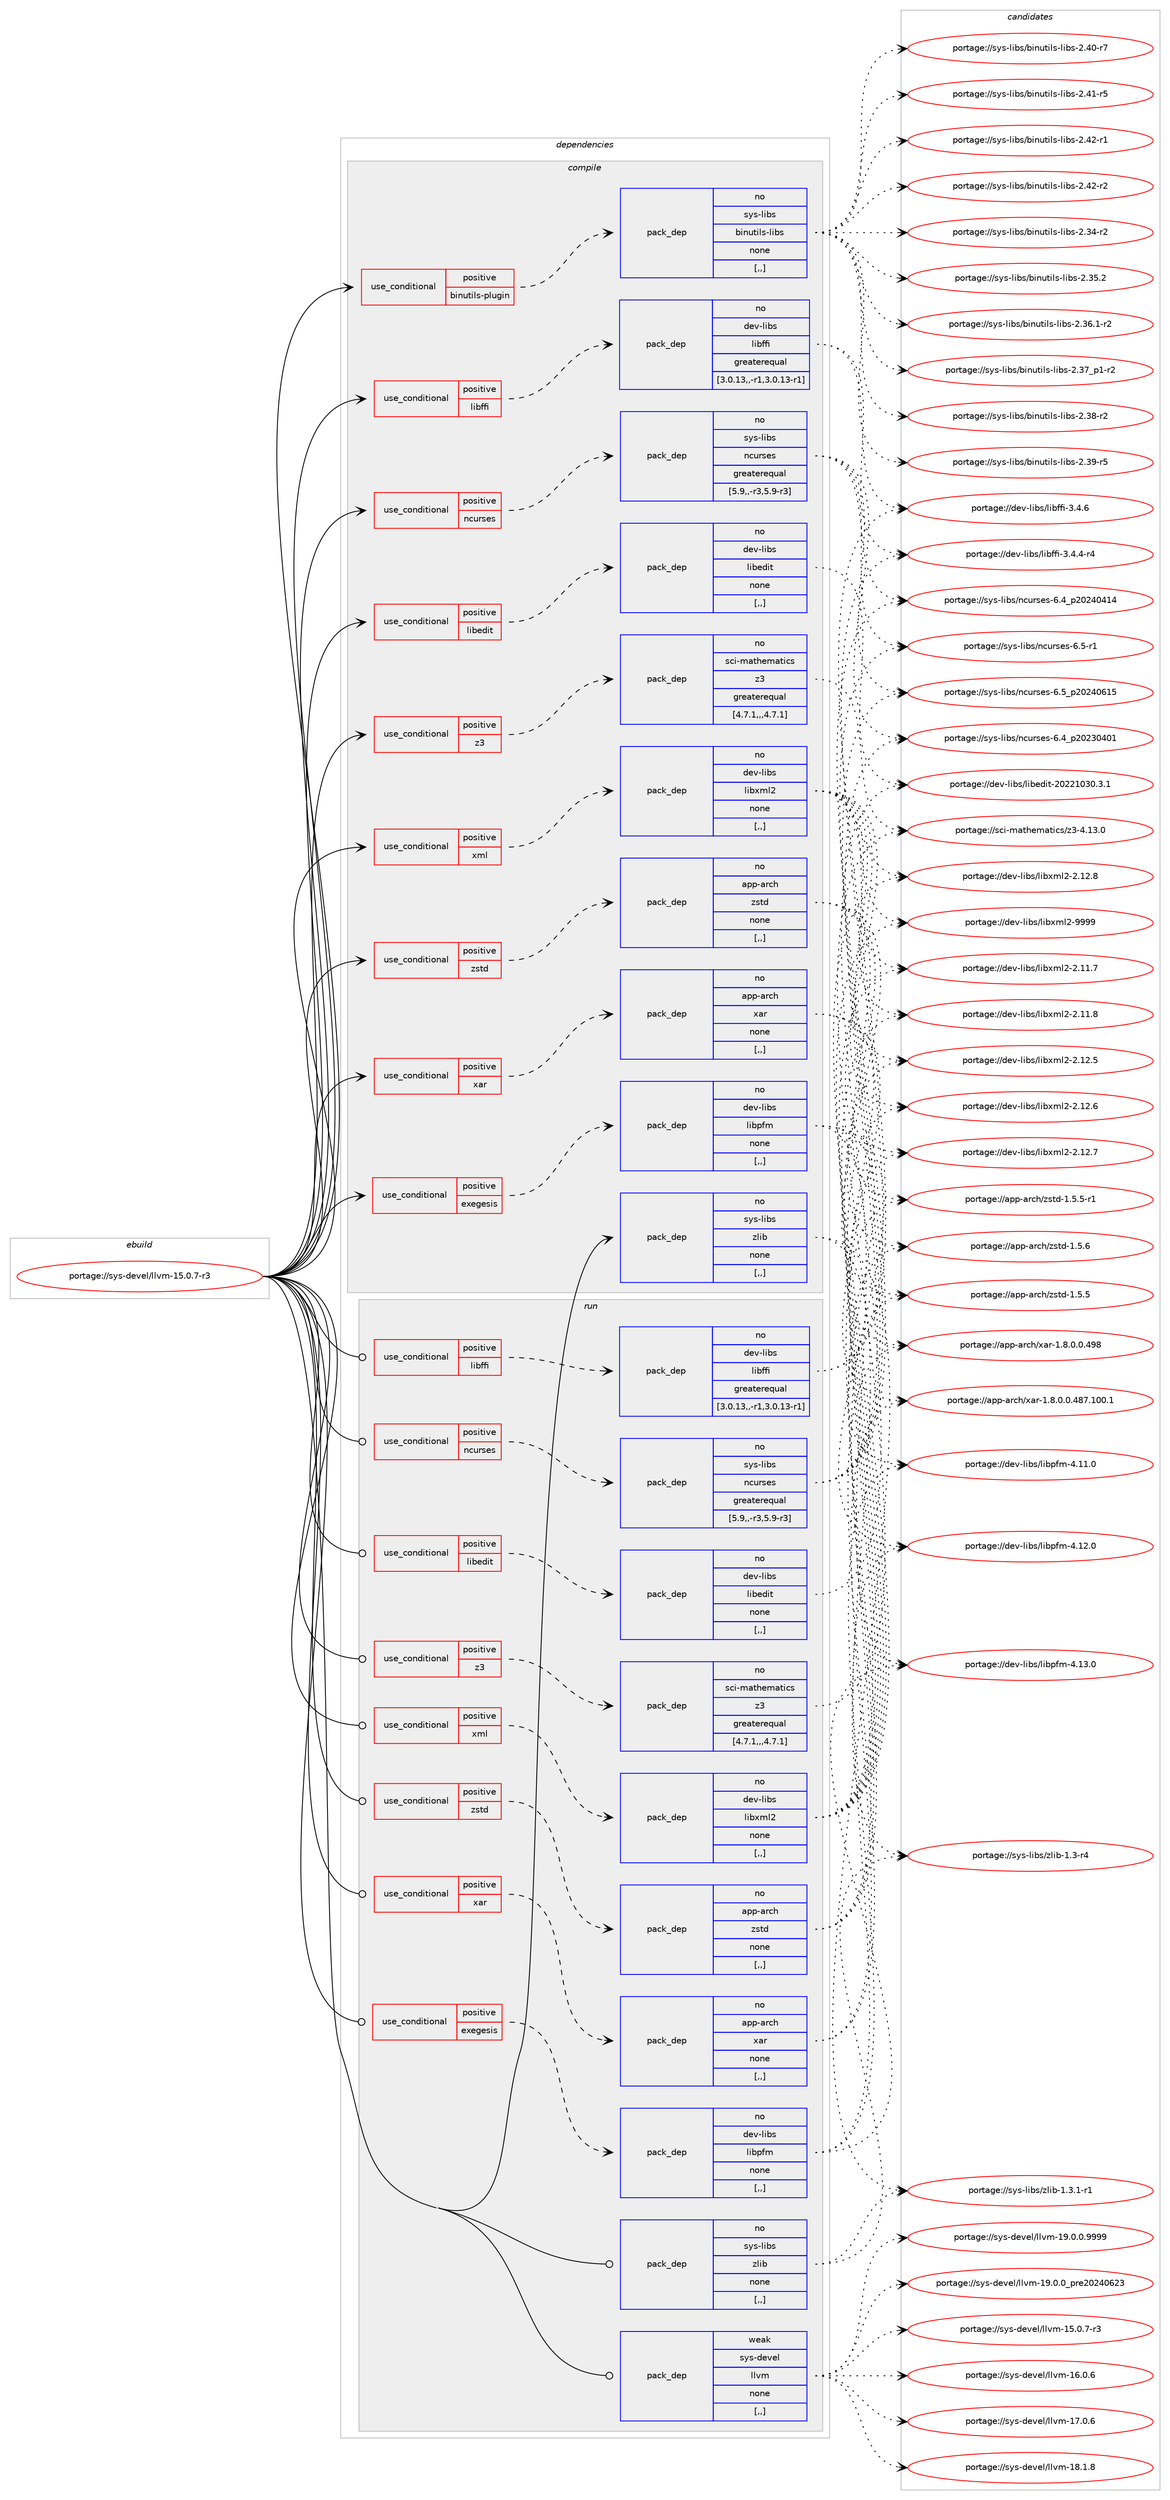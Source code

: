 digraph prolog {

# *************
# Graph options
# *************

newrank=true;
concentrate=true;
compound=true;
graph [rankdir=LR,fontname=Helvetica,fontsize=10,ranksep=1.5];#, ranksep=2.5, nodesep=0.2];
edge  [arrowhead=vee];
node  [fontname=Helvetica,fontsize=10];

# **********
# The ebuild
# **********

subgraph cluster_leftcol {
color=gray;
rank=same;
label=<<i>ebuild</i>>;
id [label="portage://sys-devel/llvm-15.0.7-r3", color=red, width=4, href="../sys-devel/llvm-15.0.7-r3.svg"];
}

# ****************
# The dependencies
# ****************

subgraph cluster_midcol {
color=gray;
label=<<i>dependencies</i>>;
subgraph cluster_compile {
fillcolor="#eeeeee";
style=filled;
label=<<i>compile</i>>;
subgraph cond112873 {
dependency424587 [label=<<TABLE BORDER="0" CELLBORDER="1" CELLSPACING="0" CELLPADDING="4"><TR><TD ROWSPAN="3" CELLPADDING="10">use_conditional</TD></TR><TR><TD>positive</TD></TR><TR><TD>binutils-plugin</TD></TR></TABLE>>, shape=none, color=red];
subgraph pack308837 {
dependency424588 [label=<<TABLE BORDER="0" CELLBORDER="1" CELLSPACING="0" CELLPADDING="4" WIDTH="220"><TR><TD ROWSPAN="6" CELLPADDING="30">pack_dep</TD></TR><TR><TD WIDTH="110">no</TD></TR><TR><TD>sys-libs</TD></TR><TR><TD>binutils-libs</TD></TR><TR><TD>none</TD></TR><TR><TD>[,,]</TD></TR></TABLE>>, shape=none, color=blue];
}
dependency424587:e -> dependency424588:w [weight=20,style="dashed",arrowhead="vee"];
}
id:e -> dependency424587:w [weight=20,style="solid",arrowhead="vee"];
subgraph cond112874 {
dependency424589 [label=<<TABLE BORDER="0" CELLBORDER="1" CELLSPACING="0" CELLPADDING="4"><TR><TD ROWSPAN="3" CELLPADDING="10">use_conditional</TD></TR><TR><TD>positive</TD></TR><TR><TD>exegesis</TD></TR></TABLE>>, shape=none, color=red];
subgraph pack308838 {
dependency424590 [label=<<TABLE BORDER="0" CELLBORDER="1" CELLSPACING="0" CELLPADDING="4" WIDTH="220"><TR><TD ROWSPAN="6" CELLPADDING="30">pack_dep</TD></TR><TR><TD WIDTH="110">no</TD></TR><TR><TD>dev-libs</TD></TR><TR><TD>libpfm</TD></TR><TR><TD>none</TD></TR><TR><TD>[,,]</TD></TR></TABLE>>, shape=none, color=blue];
}
dependency424589:e -> dependency424590:w [weight=20,style="dashed",arrowhead="vee"];
}
id:e -> dependency424589:w [weight=20,style="solid",arrowhead="vee"];
subgraph cond112875 {
dependency424591 [label=<<TABLE BORDER="0" CELLBORDER="1" CELLSPACING="0" CELLPADDING="4"><TR><TD ROWSPAN="3" CELLPADDING="10">use_conditional</TD></TR><TR><TD>positive</TD></TR><TR><TD>libedit</TD></TR></TABLE>>, shape=none, color=red];
subgraph pack308839 {
dependency424592 [label=<<TABLE BORDER="0" CELLBORDER="1" CELLSPACING="0" CELLPADDING="4" WIDTH="220"><TR><TD ROWSPAN="6" CELLPADDING="30">pack_dep</TD></TR><TR><TD WIDTH="110">no</TD></TR><TR><TD>dev-libs</TD></TR><TR><TD>libedit</TD></TR><TR><TD>none</TD></TR><TR><TD>[,,]</TD></TR></TABLE>>, shape=none, color=blue];
}
dependency424591:e -> dependency424592:w [weight=20,style="dashed",arrowhead="vee"];
}
id:e -> dependency424591:w [weight=20,style="solid",arrowhead="vee"];
subgraph cond112876 {
dependency424593 [label=<<TABLE BORDER="0" CELLBORDER="1" CELLSPACING="0" CELLPADDING="4"><TR><TD ROWSPAN="3" CELLPADDING="10">use_conditional</TD></TR><TR><TD>positive</TD></TR><TR><TD>libffi</TD></TR></TABLE>>, shape=none, color=red];
subgraph pack308840 {
dependency424594 [label=<<TABLE BORDER="0" CELLBORDER="1" CELLSPACING="0" CELLPADDING="4" WIDTH="220"><TR><TD ROWSPAN="6" CELLPADDING="30">pack_dep</TD></TR><TR><TD WIDTH="110">no</TD></TR><TR><TD>dev-libs</TD></TR><TR><TD>libffi</TD></TR><TR><TD>greaterequal</TD></TR><TR><TD>[3.0.13,,-r1,3.0.13-r1]</TD></TR></TABLE>>, shape=none, color=blue];
}
dependency424593:e -> dependency424594:w [weight=20,style="dashed",arrowhead="vee"];
}
id:e -> dependency424593:w [weight=20,style="solid",arrowhead="vee"];
subgraph cond112877 {
dependency424595 [label=<<TABLE BORDER="0" CELLBORDER="1" CELLSPACING="0" CELLPADDING="4"><TR><TD ROWSPAN="3" CELLPADDING="10">use_conditional</TD></TR><TR><TD>positive</TD></TR><TR><TD>ncurses</TD></TR></TABLE>>, shape=none, color=red];
subgraph pack308841 {
dependency424596 [label=<<TABLE BORDER="0" CELLBORDER="1" CELLSPACING="0" CELLPADDING="4" WIDTH="220"><TR><TD ROWSPAN="6" CELLPADDING="30">pack_dep</TD></TR><TR><TD WIDTH="110">no</TD></TR><TR><TD>sys-libs</TD></TR><TR><TD>ncurses</TD></TR><TR><TD>greaterequal</TD></TR><TR><TD>[5.9,,-r3,5.9-r3]</TD></TR></TABLE>>, shape=none, color=blue];
}
dependency424595:e -> dependency424596:w [weight=20,style="dashed",arrowhead="vee"];
}
id:e -> dependency424595:w [weight=20,style="solid",arrowhead="vee"];
subgraph cond112878 {
dependency424597 [label=<<TABLE BORDER="0" CELLBORDER="1" CELLSPACING="0" CELLPADDING="4"><TR><TD ROWSPAN="3" CELLPADDING="10">use_conditional</TD></TR><TR><TD>positive</TD></TR><TR><TD>xar</TD></TR></TABLE>>, shape=none, color=red];
subgraph pack308842 {
dependency424598 [label=<<TABLE BORDER="0" CELLBORDER="1" CELLSPACING="0" CELLPADDING="4" WIDTH="220"><TR><TD ROWSPAN="6" CELLPADDING="30">pack_dep</TD></TR><TR><TD WIDTH="110">no</TD></TR><TR><TD>app-arch</TD></TR><TR><TD>xar</TD></TR><TR><TD>none</TD></TR><TR><TD>[,,]</TD></TR></TABLE>>, shape=none, color=blue];
}
dependency424597:e -> dependency424598:w [weight=20,style="dashed",arrowhead="vee"];
}
id:e -> dependency424597:w [weight=20,style="solid",arrowhead="vee"];
subgraph cond112879 {
dependency424599 [label=<<TABLE BORDER="0" CELLBORDER="1" CELLSPACING="0" CELLPADDING="4"><TR><TD ROWSPAN="3" CELLPADDING="10">use_conditional</TD></TR><TR><TD>positive</TD></TR><TR><TD>xml</TD></TR></TABLE>>, shape=none, color=red];
subgraph pack308843 {
dependency424600 [label=<<TABLE BORDER="0" CELLBORDER="1" CELLSPACING="0" CELLPADDING="4" WIDTH="220"><TR><TD ROWSPAN="6" CELLPADDING="30">pack_dep</TD></TR><TR><TD WIDTH="110">no</TD></TR><TR><TD>dev-libs</TD></TR><TR><TD>libxml2</TD></TR><TR><TD>none</TD></TR><TR><TD>[,,]</TD></TR></TABLE>>, shape=none, color=blue];
}
dependency424599:e -> dependency424600:w [weight=20,style="dashed",arrowhead="vee"];
}
id:e -> dependency424599:w [weight=20,style="solid",arrowhead="vee"];
subgraph cond112880 {
dependency424601 [label=<<TABLE BORDER="0" CELLBORDER="1" CELLSPACING="0" CELLPADDING="4"><TR><TD ROWSPAN="3" CELLPADDING="10">use_conditional</TD></TR><TR><TD>positive</TD></TR><TR><TD>z3</TD></TR></TABLE>>, shape=none, color=red];
subgraph pack308844 {
dependency424602 [label=<<TABLE BORDER="0" CELLBORDER="1" CELLSPACING="0" CELLPADDING="4" WIDTH="220"><TR><TD ROWSPAN="6" CELLPADDING="30">pack_dep</TD></TR><TR><TD WIDTH="110">no</TD></TR><TR><TD>sci-mathematics</TD></TR><TR><TD>z3</TD></TR><TR><TD>greaterequal</TD></TR><TR><TD>[4.7.1,,,4.7.1]</TD></TR></TABLE>>, shape=none, color=blue];
}
dependency424601:e -> dependency424602:w [weight=20,style="dashed",arrowhead="vee"];
}
id:e -> dependency424601:w [weight=20,style="solid",arrowhead="vee"];
subgraph cond112881 {
dependency424603 [label=<<TABLE BORDER="0" CELLBORDER="1" CELLSPACING="0" CELLPADDING="4"><TR><TD ROWSPAN="3" CELLPADDING="10">use_conditional</TD></TR><TR><TD>positive</TD></TR><TR><TD>zstd</TD></TR></TABLE>>, shape=none, color=red];
subgraph pack308845 {
dependency424604 [label=<<TABLE BORDER="0" CELLBORDER="1" CELLSPACING="0" CELLPADDING="4" WIDTH="220"><TR><TD ROWSPAN="6" CELLPADDING="30">pack_dep</TD></TR><TR><TD WIDTH="110">no</TD></TR><TR><TD>app-arch</TD></TR><TR><TD>zstd</TD></TR><TR><TD>none</TD></TR><TR><TD>[,,]</TD></TR></TABLE>>, shape=none, color=blue];
}
dependency424603:e -> dependency424604:w [weight=20,style="dashed",arrowhead="vee"];
}
id:e -> dependency424603:w [weight=20,style="solid",arrowhead="vee"];
subgraph pack308846 {
dependency424605 [label=<<TABLE BORDER="0" CELLBORDER="1" CELLSPACING="0" CELLPADDING="4" WIDTH="220"><TR><TD ROWSPAN="6" CELLPADDING="30">pack_dep</TD></TR><TR><TD WIDTH="110">no</TD></TR><TR><TD>sys-libs</TD></TR><TR><TD>zlib</TD></TR><TR><TD>none</TD></TR><TR><TD>[,,]</TD></TR></TABLE>>, shape=none, color=blue];
}
id:e -> dependency424605:w [weight=20,style="solid",arrowhead="vee"];
}
subgraph cluster_compileandrun {
fillcolor="#eeeeee";
style=filled;
label=<<i>compile and run</i>>;
}
subgraph cluster_run {
fillcolor="#eeeeee";
style=filled;
label=<<i>run</i>>;
subgraph cond112882 {
dependency424606 [label=<<TABLE BORDER="0" CELLBORDER="1" CELLSPACING="0" CELLPADDING="4"><TR><TD ROWSPAN="3" CELLPADDING="10">use_conditional</TD></TR><TR><TD>positive</TD></TR><TR><TD>exegesis</TD></TR></TABLE>>, shape=none, color=red];
subgraph pack308847 {
dependency424607 [label=<<TABLE BORDER="0" CELLBORDER="1" CELLSPACING="0" CELLPADDING="4" WIDTH="220"><TR><TD ROWSPAN="6" CELLPADDING="30">pack_dep</TD></TR><TR><TD WIDTH="110">no</TD></TR><TR><TD>dev-libs</TD></TR><TR><TD>libpfm</TD></TR><TR><TD>none</TD></TR><TR><TD>[,,]</TD></TR></TABLE>>, shape=none, color=blue];
}
dependency424606:e -> dependency424607:w [weight=20,style="dashed",arrowhead="vee"];
}
id:e -> dependency424606:w [weight=20,style="solid",arrowhead="odot"];
subgraph cond112883 {
dependency424608 [label=<<TABLE BORDER="0" CELLBORDER="1" CELLSPACING="0" CELLPADDING="4"><TR><TD ROWSPAN="3" CELLPADDING="10">use_conditional</TD></TR><TR><TD>positive</TD></TR><TR><TD>libedit</TD></TR></TABLE>>, shape=none, color=red];
subgraph pack308848 {
dependency424609 [label=<<TABLE BORDER="0" CELLBORDER="1" CELLSPACING="0" CELLPADDING="4" WIDTH="220"><TR><TD ROWSPAN="6" CELLPADDING="30">pack_dep</TD></TR><TR><TD WIDTH="110">no</TD></TR><TR><TD>dev-libs</TD></TR><TR><TD>libedit</TD></TR><TR><TD>none</TD></TR><TR><TD>[,,]</TD></TR></TABLE>>, shape=none, color=blue];
}
dependency424608:e -> dependency424609:w [weight=20,style="dashed",arrowhead="vee"];
}
id:e -> dependency424608:w [weight=20,style="solid",arrowhead="odot"];
subgraph cond112884 {
dependency424610 [label=<<TABLE BORDER="0" CELLBORDER="1" CELLSPACING="0" CELLPADDING="4"><TR><TD ROWSPAN="3" CELLPADDING="10">use_conditional</TD></TR><TR><TD>positive</TD></TR><TR><TD>libffi</TD></TR></TABLE>>, shape=none, color=red];
subgraph pack308849 {
dependency424611 [label=<<TABLE BORDER="0" CELLBORDER="1" CELLSPACING="0" CELLPADDING="4" WIDTH="220"><TR><TD ROWSPAN="6" CELLPADDING="30">pack_dep</TD></TR><TR><TD WIDTH="110">no</TD></TR><TR><TD>dev-libs</TD></TR><TR><TD>libffi</TD></TR><TR><TD>greaterequal</TD></TR><TR><TD>[3.0.13,,-r1,3.0.13-r1]</TD></TR></TABLE>>, shape=none, color=blue];
}
dependency424610:e -> dependency424611:w [weight=20,style="dashed",arrowhead="vee"];
}
id:e -> dependency424610:w [weight=20,style="solid",arrowhead="odot"];
subgraph cond112885 {
dependency424612 [label=<<TABLE BORDER="0" CELLBORDER="1" CELLSPACING="0" CELLPADDING="4"><TR><TD ROWSPAN="3" CELLPADDING="10">use_conditional</TD></TR><TR><TD>positive</TD></TR><TR><TD>ncurses</TD></TR></TABLE>>, shape=none, color=red];
subgraph pack308850 {
dependency424613 [label=<<TABLE BORDER="0" CELLBORDER="1" CELLSPACING="0" CELLPADDING="4" WIDTH="220"><TR><TD ROWSPAN="6" CELLPADDING="30">pack_dep</TD></TR><TR><TD WIDTH="110">no</TD></TR><TR><TD>sys-libs</TD></TR><TR><TD>ncurses</TD></TR><TR><TD>greaterequal</TD></TR><TR><TD>[5.9,,-r3,5.9-r3]</TD></TR></TABLE>>, shape=none, color=blue];
}
dependency424612:e -> dependency424613:w [weight=20,style="dashed",arrowhead="vee"];
}
id:e -> dependency424612:w [weight=20,style="solid",arrowhead="odot"];
subgraph cond112886 {
dependency424614 [label=<<TABLE BORDER="0" CELLBORDER="1" CELLSPACING="0" CELLPADDING="4"><TR><TD ROWSPAN="3" CELLPADDING="10">use_conditional</TD></TR><TR><TD>positive</TD></TR><TR><TD>xar</TD></TR></TABLE>>, shape=none, color=red];
subgraph pack308851 {
dependency424615 [label=<<TABLE BORDER="0" CELLBORDER="1" CELLSPACING="0" CELLPADDING="4" WIDTH="220"><TR><TD ROWSPAN="6" CELLPADDING="30">pack_dep</TD></TR><TR><TD WIDTH="110">no</TD></TR><TR><TD>app-arch</TD></TR><TR><TD>xar</TD></TR><TR><TD>none</TD></TR><TR><TD>[,,]</TD></TR></TABLE>>, shape=none, color=blue];
}
dependency424614:e -> dependency424615:w [weight=20,style="dashed",arrowhead="vee"];
}
id:e -> dependency424614:w [weight=20,style="solid",arrowhead="odot"];
subgraph cond112887 {
dependency424616 [label=<<TABLE BORDER="0" CELLBORDER="1" CELLSPACING="0" CELLPADDING="4"><TR><TD ROWSPAN="3" CELLPADDING="10">use_conditional</TD></TR><TR><TD>positive</TD></TR><TR><TD>xml</TD></TR></TABLE>>, shape=none, color=red];
subgraph pack308852 {
dependency424617 [label=<<TABLE BORDER="0" CELLBORDER="1" CELLSPACING="0" CELLPADDING="4" WIDTH="220"><TR><TD ROWSPAN="6" CELLPADDING="30">pack_dep</TD></TR><TR><TD WIDTH="110">no</TD></TR><TR><TD>dev-libs</TD></TR><TR><TD>libxml2</TD></TR><TR><TD>none</TD></TR><TR><TD>[,,]</TD></TR></TABLE>>, shape=none, color=blue];
}
dependency424616:e -> dependency424617:w [weight=20,style="dashed",arrowhead="vee"];
}
id:e -> dependency424616:w [weight=20,style="solid",arrowhead="odot"];
subgraph cond112888 {
dependency424618 [label=<<TABLE BORDER="0" CELLBORDER="1" CELLSPACING="0" CELLPADDING="4"><TR><TD ROWSPAN="3" CELLPADDING="10">use_conditional</TD></TR><TR><TD>positive</TD></TR><TR><TD>z3</TD></TR></TABLE>>, shape=none, color=red];
subgraph pack308853 {
dependency424619 [label=<<TABLE BORDER="0" CELLBORDER="1" CELLSPACING="0" CELLPADDING="4" WIDTH="220"><TR><TD ROWSPAN="6" CELLPADDING="30">pack_dep</TD></TR><TR><TD WIDTH="110">no</TD></TR><TR><TD>sci-mathematics</TD></TR><TR><TD>z3</TD></TR><TR><TD>greaterequal</TD></TR><TR><TD>[4.7.1,,,4.7.1]</TD></TR></TABLE>>, shape=none, color=blue];
}
dependency424618:e -> dependency424619:w [weight=20,style="dashed",arrowhead="vee"];
}
id:e -> dependency424618:w [weight=20,style="solid",arrowhead="odot"];
subgraph cond112889 {
dependency424620 [label=<<TABLE BORDER="0" CELLBORDER="1" CELLSPACING="0" CELLPADDING="4"><TR><TD ROWSPAN="3" CELLPADDING="10">use_conditional</TD></TR><TR><TD>positive</TD></TR><TR><TD>zstd</TD></TR></TABLE>>, shape=none, color=red];
subgraph pack308854 {
dependency424621 [label=<<TABLE BORDER="0" CELLBORDER="1" CELLSPACING="0" CELLPADDING="4" WIDTH="220"><TR><TD ROWSPAN="6" CELLPADDING="30">pack_dep</TD></TR><TR><TD WIDTH="110">no</TD></TR><TR><TD>app-arch</TD></TR><TR><TD>zstd</TD></TR><TR><TD>none</TD></TR><TR><TD>[,,]</TD></TR></TABLE>>, shape=none, color=blue];
}
dependency424620:e -> dependency424621:w [weight=20,style="dashed",arrowhead="vee"];
}
id:e -> dependency424620:w [weight=20,style="solid",arrowhead="odot"];
subgraph pack308855 {
dependency424622 [label=<<TABLE BORDER="0" CELLBORDER="1" CELLSPACING="0" CELLPADDING="4" WIDTH="220"><TR><TD ROWSPAN="6" CELLPADDING="30">pack_dep</TD></TR><TR><TD WIDTH="110">no</TD></TR><TR><TD>sys-libs</TD></TR><TR><TD>zlib</TD></TR><TR><TD>none</TD></TR><TR><TD>[,,]</TD></TR></TABLE>>, shape=none, color=blue];
}
id:e -> dependency424622:w [weight=20,style="solid",arrowhead="odot"];
subgraph pack308856 {
dependency424623 [label=<<TABLE BORDER="0" CELLBORDER="1" CELLSPACING="0" CELLPADDING="4" WIDTH="220"><TR><TD ROWSPAN="6" CELLPADDING="30">pack_dep</TD></TR><TR><TD WIDTH="110">weak</TD></TR><TR><TD>sys-devel</TD></TR><TR><TD>llvm</TD></TR><TR><TD>none</TD></TR><TR><TD>[,,]</TD></TR></TABLE>>, shape=none, color=blue];
}
id:e -> dependency424623:w [weight=20,style="solid",arrowhead="odot"];
}
}

# **************
# The candidates
# **************

subgraph cluster_choices {
rank=same;
color=gray;
label=<<i>candidates</i>>;

subgraph choice308837 {
color=black;
nodesep=1;
choice11512111545108105981154798105110117116105108115451081059811545504651524511450 [label="portage://sys-libs/binutils-libs-2.34-r2", color=red, width=4,href="../sys-libs/binutils-libs-2.34-r2.svg"];
choice11512111545108105981154798105110117116105108115451081059811545504651534650 [label="portage://sys-libs/binutils-libs-2.35.2", color=red, width=4,href="../sys-libs/binutils-libs-2.35.2.svg"];
choice115121115451081059811547981051101171161051081154510810598115455046515446494511450 [label="portage://sys-libs/binutils-libs-2.36.1-r2", color=red, width=4,href="../sys-libs/binutils-libs-2.36.1-r2.svg"];
choice115121115451081059811547981051101171161051081154510810598115455046515595112494511450 [label="portage://sys-libs/binutils-libs-2.37_p1-r2", color=red, width=4,href="../sys-libs/binutils-libs-2.37_p1-r2.svg"];
choice11512111545108105981154798105110117116105108115451081059811545504651564511450 [label="portage://sys-libs/binutils-libs-2.38-r2", color=red, width=4,href="../sys-libs/binutils-libs-2.38-r2.svg"];
choice11512111545108105981154798105110117116105108115451081059811545504651574511453 [label="portage://sys-libs/binutils-libs-2.39-r5", color=red, width=4,href="../sys-libs/binutils-libs-2.39-r5.svg"];
choice11512111545108105981154798105110117116105108115451081059811545504652484511455 [label="portage://sys-libs/binutils-libs-2.40-r7", color=red, width=4,href="../sys-libs/binutils-libs-2.40-r7.svg"];
choice11512111545108105981154798105110117116105108115451081059811545504652494511453 [label="portage://sys-libs/binutils-libs-2.41-r5", color=red, width=4,href="../sys-libs/binutils-libs-2.41-r5.svg"];
choice11512111545108105981154798105110117116105108115451081059811545504652504511449 [label="portage://sys-libs/binutils-libs-2.42-r1", color=red, width=4,href="../sys-libs/binutils-libs-2.42-r1.svg"];
choice11512111545108105981154798105110117116105108115451081059811545504652504511450 [label="portage://sys-libs/binutils-libs-2.42-r2", color=red, width=4,href="../sys-libs/binutils-libs-2.42-r2.svg"];
dependency424588:e -> choice11512111545108105981154798105110117116105108115451081059811545504651524511450:w [style=dotted,weight="100"];
dependency424588:e -> choice11512111545108105981154798105110117116105108115451081059811545504651534650:w [style=dotted,weight="100"];
dependency424588:e -> choice115121115451081059811547981051101171161051081154510810598115455046515446494511450:w [style=dotted,weight="100"];
dependency424588:e -> choice115121115451081059811547981051101171161051081154510810598115455046515595112494511450:w [style=dotted,weight="100"];
dependency424588:e -> choice11512111545108105981154798105110117116105108115451081059811545504651564511450:w [style=dotted,weight="100"];
dependency424588:e -> choice11512111545108105981154798105110117116105108115451081059811545504651574511453:w [style=dotted,weight="100"];
dependency424588:e -> choice11512111545108105981154798105110117116105108115451081059811545504652484511455:w [style=dotted,weight="100"];
dependency424588:e -> choice11512111545108105981154798105110117116105108115451081059811545504652494511453:w [style=dotted,weight="100"];
dependency424588:e -> choice11512111545108105981154798105110117116105108115451081059811545504652504511449:w [style=dotted,weight="100"];
dependency424588:e -> choice11512111545108105981154798105110117116105108115451081059811545504652504511450:w [style=dotted,weight="100"];
}
subgraph choice308838 {
color=black;
nodesep=1;
choice1001011184510810598115471081059811210210945524649494648 [label="portage://dev-libs/libpfm-4.11.0", color=red, width=4,href="../dev-libs/libpfm-4.11.0.svg"];
choice1001011184510810598115471081059811210210945524649504648 [label="portage://dev-libs/libpfm-4.12.0", color=red, width=4,href="../dev-libs/libpfm-4.12.0.svg"];
choice1001011184510810598115471081059811210210945524649514648 [label="portage://dev-libs/libpfm-4.13.0", color=red, width=4,href="../dev-libs/libpfm-4.13.0.svg"];
dependency424590:e -> choice1001011184510810598115471081059811210210945524649494648:w [style=dotted,weight="100"];
dependency424590:e -> choice1001011184510810598115471081059811210210945524649504648:w [style=dotted,weight="100"];
dependency424590:e -> choice1001011184510810598115471081059811210210945524649514648:w [style=dotted,weight="100"];
}
subgraph choice308839 {
color=black;
nodesep=1;
choice1001011184510810598115471081059810110010511645504850504948514846514649 [label="portage://dev-libs/libedit-20221030.3.1", color=red, width=4,href="../dev-libs/libedit-20221030.3.1.svg"];
dependency424592:e -> choice1001011184510810598115471081059810110010511645504850504948514846514649:w [style=dotted,weight="100"];
}
subgraph choice308840 {
color=black;
nodesep=1;
choice100101118451081059811547108105981021021054551465246524511452 [label="portage://dev-libs/libffi-3.4.4-r4", color=red, width=4,href="../dev-libs/libffi-3.4.4-r4.svg"];
choice10010111845108105981154710810598102102105455146524654 [label="portage://dev-libs/libffi-3.4.6", color=red, width=4,href="../dev-libs/libffi-3.4.6.svg"];
dependency424594:e -> choice100101118451081059811547108105981021021054551465246524511452:w [style=dotted,weight="100"];
dependency424594:e -> choice10010111845108105981154710810598102102105455146524654:w [style=dotted,weight="100"];
}
subgraph choice308841 {
color=black;
nodesep=1;
choice1151211154510810598115471109911711411510111545544652951125048505148524849 [label="portage://sys-libs/ncurses-6.4_p20230401", color=red, width=4,href="../sys-libs/ncurses-6.4_p20230401.svg"];
choice1151211154510810598115471109911711411510111545544652951125048505248524952 [label="portage://sys-libs/ncurses-6.4_p20240414", color=red, width=4,href="../sys-libs/ncurses-6.4_p20240414.svg"];
choice11512111545108105981154711099117114115101115455446534511449 [label="portage://sys-libs/ncurses-6.5-r1", color=red, width=4,href="../sys-libs/ncurses-6.5-r1.svg"];
choice1151211154510810598115471109911711411510111545544653951125048505248544953 [label="portage://sys-libs/ncurses-6.5_p20240615", color=red, width=4,href="../sys-libs/ncurses-6.5_p20240615.svg"];
dependency424596:e -> choice1151211154510810598115471109911711411510111545544652951125048505148524849:w [style=dotted,weight="100"];
dependency424596:e -> choice1151211154510810598115471109911711411510111545544652951125048505248524952:w [style=dotted,weight="100"];
dependency424596:e -> choice11512111545108105981154711099117114115101115455446534511449:w [style=dotted,weight="100"];
dependency424596:e -> choice1151211154510810598115471109911711411510111545544653951125048505248544953:w [style=dotted,weight="100"];
}
subgraph choice308842 {
color=black;
nodesep=1;
choice971121124597114991044712097114454946564648464846525655464948484649 [label="portage://app-arch/xar-1.8.0.0.487.100.1", color=red, width=4,href="../app-arch/xar-1.8.0.0.487.100.1.svg"];
choice971121124597114991044712097114454946564648464846525756 [label="portage://app-arch/xar-1.8.0.0.498", color=red, width=4,href="../app-arch/xar-1.8.0.0.498.svg"];
dependency424598:e -> choice971121124597114991044712097114454946564648464846525655464948484649:w [style=dotted,weight="100"];
dependency424598:e -> choice971121124597114991044712097114454946564648464846525756:w [style=dotted,weight="100"];
}
subgraph choice308843 {
color=black;
nodesep=1;
choice100101118451081059811547108105981201091085045504649494655 [label="portage://dev-libs/libxml2-2.11.7", color=red, width=4,href="../dev-libs/libxml2-2.11.7.svg"];
choice100101118451081059811547108105981201091085045504649494656 [label="portage://dev-libs/libxml2-2.11.8", color=red, width=4,href="../dev-libs/libxml2-2.11.8.svg"];
choice100101118451081059811547108105981201091085045504649504653 [label="portage://dev-libs/libxml2-2.12.5", color=red, width=4,href="../dev-libs/libxml2-2.12.5.svg"];
choice100101118451081059811547108105981201091085045504649504654 [label="portage://dev-libs/libxml2-2.12.6", color=red, width=4,href="../dev-libs/libxml2-2.12.6.svg"];
choice100101118451081059811547108105981201091085045504649504655 [label="portage://dev-libs/libxml2-2.12.7", color=red, width=4,href="../dev-libs/libxml2-2.12.7.svg"];
choice100101118451081059811547108105981201091085045504649504656 [label="portage://dev-libs/libxml2-2.12.8", color=red, width=4,href="../dev-libs/libxml2-2.12.8.svg"];
choice10010111845108105981154710810598120109108504557575757 [label="portage://dev-libs/libxml2-9999", color=red, width=4,href="../dev-libs/libxml2-9999.svg"];
dependency424600:e -> choice100101118451081059811547108105981201091085045504649494655:w [style=dotted,weight="100"];
dependency424600:e -> choice100101118451081059811547108105981201091085045504649494656:w [style=dotted,weight="100"];
dependency424600:e -> choice100101118451081059811547108105981201091085045504649504653:w [style=dotted,weight="100"];
dependency424600:e -> choice100101118451081059811547108105981201091085045504649504654:w [style=dotted,weight="100"];
dependency424600:e -> choice100101118451081059811547108105981201091085045504649504655:w [style=dotted,weight="100"];
dependency424600:e -> choice100101118451081059811547108105981201091085045504649504656:w [style=dotted,weight="100"];
dependency424600:e -> choice10010111845108105981154710810598120109108504557575757:w [style=dotted,weight="100"];
}
subgraph choice308844 {
color=black;
nodesep=1;
choice1159910545109971161041011099711610599115471225145524649514648 [label="portage://sci-mathematics/z3-4.13.0", color=red, width=4,href="../sci-mathematics/z3-4.13.0.svg"];
dependency424602:e -> choice1159910545109971161041011099711610599115471225145524649514648:w [style=dotted,weight="100"];
}
subgraph choice308845 {
color=black;
nodesep=1;
choice9711211245971149910447122115116100454946534653 [label="portage://app-arch/zstd-1.5.5", color=red, width=4,href="../app-arch/zstd-1.5.5.svg"];
choice97112112459711499104471221151161004549465346534511449 [label="portage://app-arch/zstd-1.5.5-r1", color=red, width=4,href="../app-arch/zstd-1.5.5-r1.svg"];
choice9711211245971149910447122115116100454946534654 [label="portage://app-arch/zstd-1.5.6", color=red, width=4,href="../app-arch/zstd-1.5.6.svg"];
dependency424604:e -> choice9711211245971149910447122115116100454946534653:w [style=dotted,weight="100"];
dependency424604:e -> choice97112112459711499104471221151161004549465346534511449:w [style=dotted,weight="100"];
dependency424604:e -> choice9711211245971149910447122115116100454946534654:w [style=dotted,weight="100"];
}
subgraph choice308846 {
color=black;
nodesep=1;
choice11512111545108105981154712210810598454946514511452 [label="portage://sys-libs/zlib-1.3-r4", color=red, width=4,href="../sys-libs/zlib-1.3-r4.svg"];
choice115121115451081059811547122108105984549465146494511449 [label="portage://sys-libs/zlib-1.3.1-r1", color=red, width=4,href="../sys-libs/zlib-1.3.1-r1.svg"];
dependency424605:e -> choice11512111545108105981154712210810598454946514511452:w [style=dotted,weight="100"];
dependency424605:e -> choice115121115451081059811547122108105984549465146494511449:w [style=dotted,weight="100"];
}
subgraph choice308847 {
color=black;
nodesep=1;
choice1001011184510810598115471081059811210210945524649494648 [label="portage://dev-libs/libpfm-4.11.0", color=red, width=4,href="../dev-libs/libpfm-4.11.0.svg"];
choice1001011184510810598115471081059811210210945524649504648 [label="portage://dev-libs/libpfm-4.12.0", color=red, width=4,href="../dev-libs/libpfm-4.12.0.svg"];
choice1001011184510810598115471081059811210210945524649514648 [label="portage://dev-libs/libpfm-4.13.0", color=red, width=4,href="../dev-libs/libpfm-4.13.0.svg"];
dependency424607:e -> choice1001011184510810598115471081059811210210945524649494648:w [style=dotted,weight="100"];
dependency424607:e -> choice1001011184510810598115471081059811210210945524649504648:w [style=dotted,weight="100"];
dependency424607:e -> choice1001011184510810598115471081059811210210945524649514648:w [style=dotted,weight="100"];
}
subgraph choice308848 {
color=black;
nodesep=1;
choice1001011184510810598115471081059810110010511645504850504948514846514649 [label="portage://dev-libs/libedit-20221030.3.1", color=red, width=4,href="../dev-libs/libedit-20221030.3.1.svg"];
dependency424609:e -> choice1001011184510810598115471081059810110010511645504850504948514846514649:w [style=dotted,weight="100"];
}
subgraph choice308849 {
color=black;
nodesep=1;
choice100101118451081059811547108105981021021054551465246524511452 [label="portage://dev-libs/libffi-3.4.4-r4", color=red, width=4,href="../dev-libs/libffi-3.4.4-r4.svg"];
choice10010111845108105981154710810598102102105455146524654 [label="portage://dev-libs/libffi-3.4.6", color=red, width=4,href="../dev-libs/libffi-3.4.6.svg"];
dependency424611:e -> choice100101118451081059811547108105981021021054551465246524511452:w [style=dotted,weight="100"];
dependency424611:e -> choice10010111845108105981154710810598102102105455146524654:w [style=dotted,weight="100"];
}
subgraph choice308850 {
color=black;
nodesep=1;
choice1151211154510810598115471109911711411510111545544652951125048505148524849 [label="portage://sys-libs/ncurses-6.4_p20230401", color=red, width=4,href="../sys-libs/ncurses-6.4_p20230401.svg"];
choice1151211154510810598115471109911711411510111545544652951125048505248524952 [label="portage://sys-libs/ncurses-6.4_p20240414", color=red, width=4,href="../sys-libs/ncurses-6.4_p20240414.svg"];
choice11512111545108105981154711099117114115101115455446534511449 [label="portage://sys-libs/ncurses-6.5-r1", color=red, width=4,href="../sys-libs/ncurses-6.5-r1.svg"];
choice1151211154510810598115471109911711411510111545544653951125048505248544953 [label="portage://sys-libs/ncurses-6.5_p20240615", color=red, width=4,href="../sys-libs/ncurses-6.5_p20240615.svg"];
dependency424613:e -> choice1151211154510810598115471109911711411510111545544652951125048505148524849:w [style=dotted,weight="100"];
dependency424613:e -> choice1151211154510810598115471109911711411510111545544652951125048505248524952:w [style=dotted,weight="100"];
dependency424613:e -> choice11512111545108105981154711099117114115101115455446534511449:w [style=dotted,weight="100"];
dependency424613:e -> choice1151211154510810598115471109911711411510111545544653951125048505248544953:w [style=dotted,weight="100"];
}
subgraph choice308851 {
color=black;
nodesep=1;
choice971121124597114991044712097114454946564648464846525655464948484649 [label="portage://app-arch/xar-1.8.0.0.487.100.1", color=red, width=4,href="../app-arch/xar-1.8.0.0.487.100.1.svg"];
choice971121124597114991044712097114454946564648464846525756 [label="portage://app-arch/xar-1.8.0.0.498", color=red, width=4,href="../app-arch/xar-1.8.0.0.498.svg"];
dependency424615:e -> choice971121124597114991044712097114454946564648464846525655464948484649:w [style=dotted,weight="100"];
dependency424615:e -> choice971121124597114991044712097114454946564648464846525756:w [style=dotted,weight="100"];
}
subgraph choice308852 {
color=black;
nodesep=1;
choice100101118451081059811547108105981201091085045504649494655 [label="portage://dev-libs/libxml2-2.11.7", color=red, width=4,href="../dev-libs/libxml2-2.11.7.svg"];
choice100101118451081059811547108105981201091085045504649494656 [label="portage://dev-libs/libxml2-2.11.8", color=red, width=4,href="../dev-libs/libxml2-2.11.8.svg"];
choice100101118451081059811547108105981201091085045504649504653 [label="portage://dev-libs/libxml2-2.12.5", color=red, width=4,href="../dev-libs/libxml2-2.12.5.svg"];
choice100101118451081059811547108105981201091085045504649504654 [label="portage://dev-libs/libxml2-2.12.6", color=red, width=4,href="../dev-libs/libxml2-2.12.6.svg"];
choice100101118451081059811547108105981201091085045504649504655 [label="portage://dev-libs/libxml2-2.12.7", color=red, width=4,href="../dev-libs/libxml2-2.12.7.svg"];
choice100101118451081059811547108105981201091085045504649504656 [label="portage://dev-libs/libxml2-2.12.8", color=red, width=4,href="../dev-libs/libxml2-2.12.8.svg"];
choice10010111845108105981154710810598120109108504557575757 [label="portage://dev-libs/libxml2-9999", color=red, width=4,href="../dev-libs/libxml2-9999.svg"];
dependency424617:e -> choice100101118451081059811547108105981201091085045504649494655:w [style=dotted,weight="100"];
dependency424617:e -> choice100101118451081059811547108105981201091085045504649494656:w [style=dotted,weight="100"];
dependency424617:e -> choice100101118451081059811547108105981201091085045504649504653:w [style=dotted,weight="100"];
dependency424617:e -> choice100101118451081059811547108105981201091085045504649504654:w [style=dotted,weight="100"];
dependency424617:e -> choice100101118451081059811547108105981201091085045504649504655:w [style=dotted,weight="100"];
dependency424617:e -> choice100101118451081059811547108105981201091085045504649504656:w [style=dotted,weight="100"];
dependency424617:e -> choice10010111845108105981154710810598120109108504557575757:w [style=dotted,weight="100"];
}
subgraph choice308853 {
color=black;
nodesep=1;
choice1159910545109971161041011099711610599115471225145524649514648 [label="portage://sci-mathematics/z3-4.13.0", color=red, width=4,href="../sci-mathematics/z3-4.13.0.svg"];
dependency424619:e -> choice1159910545109971161041011099711610599115471225145524649514648:w [style=dotted,weight="100"];
}
subgraph choice308854 {
color=black;
nodesep=1;
choice9711211245971149910447122115116100454946534653 [label="portage://app-arch/zstd-1.5.5", color=red, width=4,href="../app-arch/zstd-1.5.5.svg"];
choice97112112459711499104471221151161004549465346534511449 [label="portage://app-arch/zstd-1.5.5-r1", color=red, width=4,href="../app-arch/zstd-1.5.5-r1.svg"];
choice9711211245971149910447122115116100454946534654 [label="portage://app-arch/zstd-1.5.6", color=red, width=4,href="../app-arch/zstd-1.5.6.svg"];
dependency424621:e -> choice9711211245971149910447122115116100454946534653:w [style=dotted,weight="100"];
dependency424621:e -> choice97112112459711499104471221151161004549465346534511449:w [style=dotted,weight="100"];
dependency424621:e -> choice9711211245971149910447122115116100454946534654:w [style=dotted,weight="100"];
}
subgraph choice308855 {
color=black;
nodesep=1;
choice11512111545108105981154712210810598454946514511452 [label="portage://sys-libs/zlib-1.3-r4", color=red, width=4,href="../sys-libs/zlib-1.3-r4.svg"];
choice115121115451081059811547122108105984549465146494511449 [label="portage://sys-libs/zlib-1.3.1-r1", color=red, width=4,href="../sys-libs/zlib-1.3.1-r1.svg"];
dependency424622:e -> choice11512111545108105981154712210810598454946514511452:w [style=dotted,weight="100"];
dependency424622:e -> choice115121115451081059811547122108105984549465146494511449:w [style=dotted,weight="100"];
}
subgraph choice308856 {
color=black;
nodesep=1;
choice1151211154510010111810110847108108118109454953464846554511451 [label="portage://sys-devel/llvm-15.0.7-r3", color=red, width=4,href="../sys-devel/llvm-15.0.7-r3.svg"];
choice115121115451001011181011084710810811810945495446484654 [label="portage://sys-devel/llvm-16.0.6", color=red, width=4,href="../sys-devel/llvm-16.0.6.svg"];
choice115121115451001011181011084710810811810945495546484654 [label="portage://sys-devel/llvm-17.0.6", color=red, width=4,href="../sys-devel/llvm-17.0.6.svg"];
choice115121115451001011181011084710810811810945495646494656 [label="portage://sys-devel/llvm-18.1.8", color=red, width=4,href="../sys-devel/llvm-18.1.8.svg"];
choice1151211154510010111810110847108108118109454957464846484657575757 [label="portage://sys-devel/llvm-19.0.0.9999", color=red, width=4,href="../sys-devel/llvm-19.0.0.9999.svg"];
choice115121115451001011181011084710810811810945495746484648951121141015048505248545051 [label="portage://sys-devel/llvm-19.0.0_pre20240623", color=red, width=4,href="../sys-devel/llvm-19.0.0_pre20240623.svg"];
dependency424623:e -> choice1151211154510010111810110847108108118109454953464846554511451:w [style=dotted,weight="100"];
dependency424623:e -> choice115121115451001011181011084710810811810945495446484654:w [style=dotted,weight="100"];
dependency424623:e -> choice115121115451001011181011084710810811810945495546484654:w [style=dotted,weight="100"];
dependency424623:e -> choice115121115451001011181011084710810811810945495646494656:w [style=dotted,weight="100"];
dependency424623:e -> choice1151211154510010111810110847108108118109454957464846484657575757:w [style=dotted,weight="100"];
dependency424623:e -> choice115121115451001011181011084710810811810945495746484648951121141015048505248545051:w [style=dotted,weight="100"];
}
}

}
